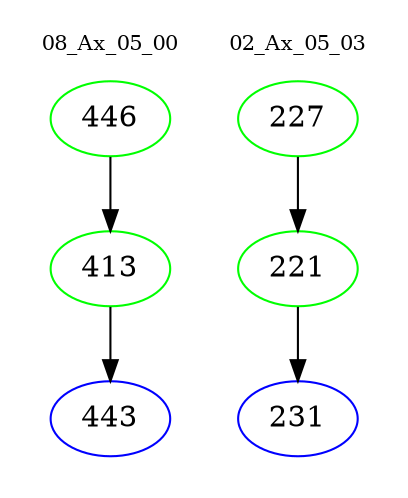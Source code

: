 digraph{
subgraph cluster_0 {
color = white
label = "08_Ax_05_00";
fontsize=10;
T0_446 [label="446", color="green"]
T0_446 -> T0_413 [color="black"]
T0_413 [label="413", color="green"]
T0_413 -> T0_443 [color="black"]
T0_443 [label="443", color="blue"]
}
subgraph cluster_1 {
color = white
label = "02_Ax_05_03";
fontsize=10;
T1_227 [label="227", color="green"]
T1_227 -> T1_221 [color="black"]
T1_221 [label="221", color="green"]
T1_221 -> T1_231 [color="black"]
T1_231 [label="231", color="blue"]
}
}
